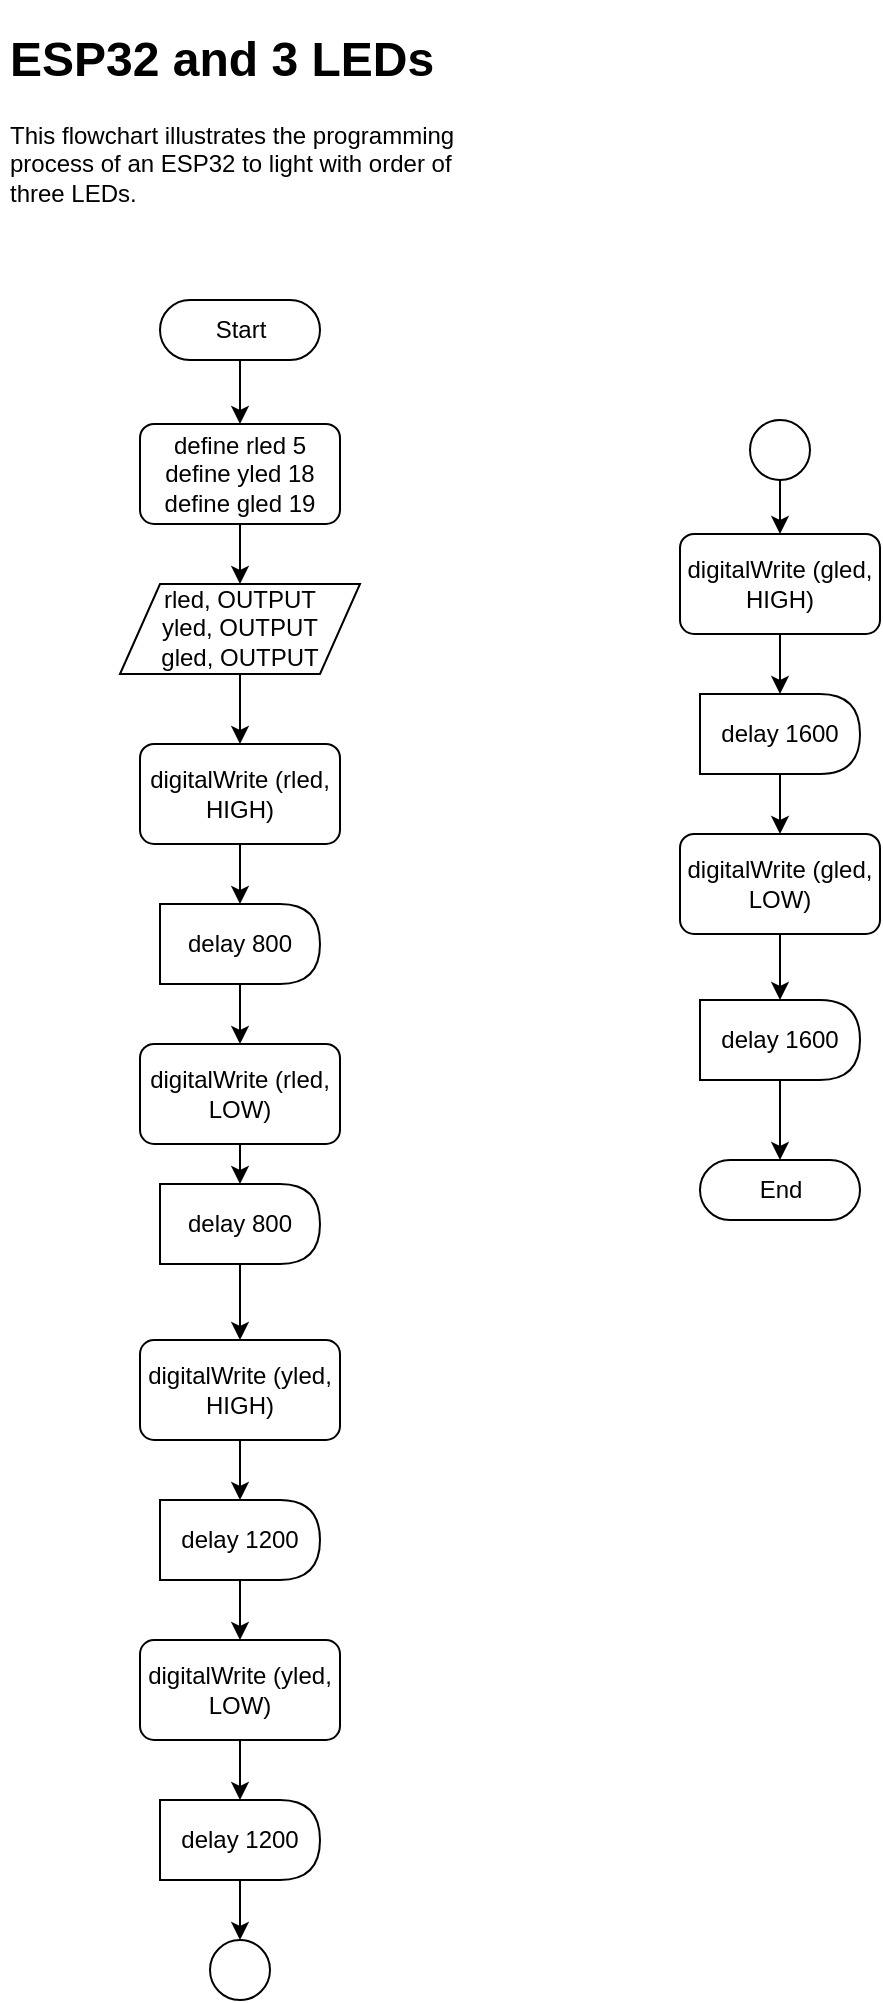 <mxfile version="20.8.21" type="github">
  <diagram name="Page-1" id="zQqQiGpM7OhdZJrF4J4z">
    <mxGraphModel dx="555" dy="718" grid="1" gridSize="10" guides="1" tooltips="1" connect="1" arrows="1" fold="1" page="1" pageScale="1" pageWidth="850" pageHeight="1100" math="0" shadow="0">
      <root>
        <mxCell id="0" />
        <mxCell id="1" parent="0" />
        <mxCell id="sVoT1eoxVnCFGdgfDP2G-1" value="Start" style="html=1;dashed=0;whitespace=wrap;shape=mxgraph.dfd.start" vertex="1" parent="1">
          <mxGeometry x="120" y="180" width="80" height="30" as="geometry" />
        </mxCell>
        <mxCell id="sVoT1eoxVnCFGdgfDP2G-2" value="End" style="html=1;dashed=0;whitespace=wrap;shape=mxgraph.dfd.start" vertex="1" parent="1">
          <mxGeometry x="390" y="610" width="80" height="30" as="geometry" />
        </mxCell>
        <mxCell id="sVoT1eoxVnCFGdgfDP2G-3" value="rled, OUTPUT&lt;br&gt;yled, OUTPUT&lt;br&gt;gled, OUTPUT" style="shape=parallelogram;perimeter=parallelogramPerimeter;whiteSpace=wrap;html=1;fixedSize=1;" vertex="1" parent="1">
          <mxGeometry x="100" y="321.99" width="120" height="45" as="geometry" />
        </mxCell>
        <mxCell id="sVoT1eoxVnCFGdgfDP2G-4" value="define rled 5&lt;br&gt;define yled 18&lt;br&gt;define gled 19" style="rounded=1;whiteSpace=wrap;html=1;absoluteArcSize=1;arcSize=14;strokeWidth=1;" vertex="1" parent="1">
          <mxGeometry x="110" y="241.99" width="100" height="50" as="geometry" />
        </mxCell>
        <mxCell id="sVoT1eoxVnCFGdgfDP2G-5" value="digitalWrite (rled, HIGH)" style="rounded=1;whiteSpace=wrap;html=1;absoluteArcSize=1;arcSize=14;strokeWidth=1;" vertex="1" parent="1">
          <mxGeometry x="110" y="401.99" width="100" height="50" as="geometry" />
        </mxCell>
        <mxCell id="sVoT1eoxVnCFGdgfDP2G-6" value="delay 800" style="shape=delay;whiteSpace=wrap;html=1;strokeWidth=1;" vertex="1" parent="1">
          <mxGeometry x="120" y="481.99" width="80" height="40" as="geometry" />
        </mxCell>
        <mxCell id="sVoT1eoxVnCFGdgfDP2G-7" value="digitalWrite (rled, LOW)" style="rounded=1;whiteSpace=wrap;html=1;absoluteArcSize=1;arcSize=14;strokeWidth=1;" vertex="1" parent="1">
          <mxGeometry x="110" y="551.99" width="100" height="50" as="geometry" />
        </mxCell>
        <mxCell id="sVoT1eoxVnCFGdgfDP2G-8" value="delay 800" style="shape=delay;whiteSpace=wrap;html=1;strokeWidth=1;" vertex="1" parent="1">
          <mxGeometry x="120" y="621.99" width="80" height="40" as="geometry" />
        </mxCell>
        <mxCell id="sVoT1eoxVnCFGdgfDP2G-9" value="" style="endArrow=classic;html=1;rounded=0;entryX=0.5;entryY=0;entryDx=0;entryDy=0;exitX=0.5;exitY=0.5;exitDx=0;exitDy=15;exitPerimeter=0;" edge="1" parent="1" source="sVoT1eoxVnCFGdgfDP2G-1" target="sVoT1eoxVnCFGdgfDP2G-4">
          <mxGeometry width="50" height="50" relative="1" as="geometry">
            <mxPoint x="160" y="170" as="sourcePoint" />
            <mxPoint x="450" y="361.99" as="targetPoint" />
          </mxGeometry>
        </mxCell>
        <mxCell id="sVoT1eoxVnCFGdgfDP2G-10" value="" style="endArrow=classic;html=1;rounded=0;exitX=0.5;exitY=1;exitDx=0;exitDy=0;entryX=0.5;entryY=0;entryDx=0;entryDy=0;" edge="1" parent="1" source="sVoT1eoxVnCFGdgfDP2G-4" target="sVoT1eoxVnCFGdgfDP2G-3">
          <mxGeometry width="50" height="50" relative="1" as="geometry">
            <mxPoint x="170" y="221.99" as="sourcePoint" />
            <mxPoint x="170" y="251.99" as="targetPoint" />
          </mxGeometry>
        </mxCell>
        <mxCell id="sVoT1eoxVnCFGdgfDP2G-11" value="" style="endArrow=classic;html=1;rounded=0;exitX=0.5;exitY=1;exitDx=0;exitDy=0;entryX=0.5;entryY=0;entryDx=0;entryDy=0;" edge="1" parent="1" source="sVoT1eoxVnCFGdgfDP2G-3" target="sVoT1eoxVnCFGdgfDP2G-5">
          <mxGeometry width="50" height="50" relative="1" as="geometry">
            <mxPoint x="180" y="231.99" as="sourcePoint" />
            <mxPoint x="180" y="261.99" as="targetPoint" />
          </mxGeometry>
        </mxCell>
        <mxCell id="sVoT1eoxVnCFGdgfDP2G-12" value="" style="endArrow=classic;html=1;rounded=0;exitX=0.5;exitY=1;exitDx=0;exitDy=0;entryX=0.5;entryY=0;entryDx=0;entryDy=0;" edge="1" parent="1" source="sVoT1eoxVnCFGdgfDP2G-5" target="sVoT1eoxVnCFGdgfDP2G-6">
          <mxGeometry width="50" height="50" relative="1" as="geometry">
            <mxPoint x="190" y="241.99" as="sourcePoint" />
            <mxPoint x="190" y="271.99" as="targetPoint" />
          </mxGeometry>
        </mxCell>
        <mxCell id="sVoT1eoxVnCFGdgfDP2G-13" value="" style="endArrow=classic;html=1;rounded=0;exitX=0.5;exitY=1;exitDx=0;exitDy=0;entryX=0.5;entryY=0;entryDx=0;entryDy=0;" edge="1" parent="1" source="sVoT1eoxVnCFGdgfDP2G-6" target="sVoT1eoxVnCFGdgfDP2G-7">
          <mxGeometry width="50" height="50" relative="1" as="geometry">
            <mxPoint x="200" y="251.99" as="sourcePoint" />
            <mxPoint x="200" y="281.99" as="targetPoint" />
          </mxGeometry>
        </mxCell>
        <mxCell id="sVoT1eoxVnCFGdgfDP2G-14" value="" style="endArrow=classic;html=1;rounded=0;exitX=0.5;exitY=1;exitDx=0;exitDy=0;entryX=0.5;entryY=0;entryDx=0;entryDy=0;" edge="1" parent="1" source="sVoT1eoxVnCFGdgfDP2G-7" target="sVoT1eoxVnCFGdgfDP2G-8">
          <mxGeometry width="50" height="50" relative="1" as="geometry">
            <mxPoint x="210" y="261.99" as="sourcePoint" />
            <mxPoint x="210" y="291.99" as="targetPoint" />
          </mxGeometry>
        </mxCell>
        <mxCell id="sVoT1eoxVnCFGdgfDP2G-15" value="" style="endArrow=classic;html=1;rounded=0;exitX=0.5;exitY=1;exitDx=0;exitDy=0;entryX=0.5;entryY=0;entryDx=0;entryDy=0;" edge="1" parent="1" source="sVoT1eoxVnCFGdgfDP2G-8" target="sVoT1eoxVnCFGdgfDP2G-18">
          <mxGeometry width="50" height="50" relative="1" as="geometry">
            <mxPoint x="220" y="271.99" as="sourcePoint" />
            <mxPoint x="160" y="690" as="targetPoint" />
          </mxGeometry>
        </mxCell>
        <mxCell id="sVoT1eoxVnCFGdgfDP2G-16" value="&lt;h1&gt;ESP32 and 3 LEDs&lt;/h1&gt;&lt;p&gt;This flowchart illustrates the programming process of an ESP32 to light with order of three LEDs.&lt;/p&gt;" style="text;html=1;strokeColor=none;fillColor=none;spacing=5;spacingTop=-20;whiteSpace=wrap;overflow=hidden;rounded=0;" vertex="1" parent="1">
          <mxGeometry x="40" y="40" width="250" height="110" as="geometry" />
        </mxCell>
        <mxCell id="sVoT1eoxVnCFGdgfDP2G-18" value="digitalWrite (yled, HIGH)" style="rounded=1;whiteSpace=wrap;html=1;absoluteArcSize=1;arcSize=14;strokeWidth=1;" vertex="1" parent="1">
          <mxGeometry x="110" y="700" width="100" height="50" as="geometry" />
        </mxCell>
        <mxCell id="sVoT1eoxVnCFGdgfDP2G-19" value="delay 1200" style="shape=delay;whiteSpace=wrap;html=1;strokeWidth=1;" vertex="1" parent="1">
          <mxGeometry x="120" y="780" width="80" height="40" as="geometry" />
        </mxCell>
        <mxCell id="sVoT1eoxVnCFGdgfDP2G-20" value="digitalWrite (yled, LOW)" style="rounded=1;whiteSpace=wrap;html=1;absoluteArcSize=1;arcSize=14;strokeWidth=1;" vertex="1" parent="1">
          <mxGeometry x="110" y="850" width="100" height="50" as="geometry" />
        </mxCell>
        <mxCell id="sVoT1eoxVnCFGdgfDP2G-21" value="delay 1200" style="shape=delay;whiteSpace=wrap;html=1;strokeWidth=1;" vertex="1" parent="1">
          <mxGeometry x="120" y="930" width="80" height="40" as="geometry" />
        </mxCell>
        <mxCell id="sVoT1eoxVnCFGdgfDP2G-22" value="" style="endArrow=classic;html=1;rounded=0;exitX=0.5;exitY=1;exitDx=0;exitDy=0;entryX=0.5;entryY=0;entryDx=0;entryDy=0;" edge="1" parent="1" source="sVoT1eoxVnCFGdgfDP2G-18" target="sVoT1eoxVnCFGdgfDP2G-19">
          <mxGeometry width="50" height="50" relative="1" as="geometry">
            <mxPoint x="190" y="540" as="sourcePoint" />
            <mxPoint x="190" y="570" as="targetPoint" />
          </mxGeometry>
        </mxCell>
        <mxCell id="sVoT1eoxVnCFGdgfDP2G-23" value="" style="endArrow=classic;html=1;rounded=0;exitX=0.5;exitY=1;exitDx=0;exitDy=0;entryX=0.5;entryY=0;entryDx=0;entryDy=0;" edge="1" parent="1" source="sVoT1eoxVnCFGdgfDP2G-19" target="sVoT1eoxVnCFGdgfDP2G-20">
          <mxGeometry width="50" height="50" relative="1" as="geometry">
            <mxPoint x="200" y="550" as="sourcePoint" />
            <mxPoint x="200" y="580" as="targetPoint" />
          </mxGeometry>
        </mxCell>
        <mxCell id="sVoT1eoxVnCFGdgfDP2G-24" value="" style="endArrow=classic;html=1;rounded=0;exitX=0.5;exitY=1;exitDx=0;exitDy=0;entryX=0.5;entryY=0;entryDx=0;entryDy=0;" edge="1" parent="1" source="sVoT1eoxVnCFGdgfDP2G-20" target="sVoT1eoxVnCFGdgfDP2G-21">
          <mxGeometry width="50" height="50" relative="1" as="geometry">
            <mxPoint x="210" y="560" as="sourcePoint" />
            <mxPoint x="210" y="590" as="targetPoint" />
          </mxGeometry>
        </mxCell>
        <mxCell id="sVoT1eoxVnCFGdgfDP2G-32" value="" style="verticalLabelPosition=bottom;verticalAlign=top;html=1;shape=mxgraph.flowchart.on-page_reference;" vertex="1" parent="1">
          <mxGeometry x="145" y="1000" width="30" height="30" as="geometry" />
        </mxCell>
        <mxCell id="sVoT1eoxVnCFGdgfDP2G-33" value="" style="endArrow=classic;html=1;rounded=0;exitX=0.5;exitY=1;exitDx=0;exitDy=0;entryX=0.5;entryY=0;entryDx=0;entryDy=0;entryPerimeter=0;" edge="1" parent="1" source="sVoT1eoxVnCFGdgfDP2G-21" target="sVoT1eoxVnCFGdgfDP2G-32">
          <mxGeometry width="50" height="50" relative="1" as="geometry">
            <mxPoint x="170" y="830" as="sourcePoint" />
            <mxPoint x="170" y="860" as="targetPoint" />
          </mxGeometry>
        </mxCell>
        <mxCell id="sVoT1eoxVnCFGdgfDP2G-34" value="" style="verticalLabelPosition=bottom;verticalAlign=top;html=1;shape=mxgraph.flowchart.on-page_reference;" vertex="1" parent="1">
          <mxGeometry x="415" y="240" width="30" height="30" as="geometry" />
        </mxCell>
        <mxCell id="sVoT1eoxVnCFGdgfDP2G-35" value="" style="endArrow=classic;html=1;rounded=0;exitX=0.5;exitY=1;exitDx=0;exitDy=0;exitPerimeter=0;entryX=0.5;entryY=0;entryDx=0;entryDy=0;" edge="1" parent="1" source="sVoT1eoxVnCFGdgfDP2G-34" target="sVoT1eoxVnCFGdgfDP2G-36">
          <mxGeometry width="50" height="50" relative="1" as="geometry">
            <mxPoint x="170" y="377" as="sourcePoint" />
            <mxPoint x="290" y="300" as="targetPoint" />
          </mxGeometry>
        </mxCell>
        <mxCell id="sVoT1eoxVnCFGdgfDP2G-36" value="digitalWrite (gled, HIGH)" style="rounded=1;whiteSpace=wrap;html=1;absoluteArcSize=1;arcSize=14;strokeWidth=1;" vertex="1" parent="1">
          <mxGeometry x="380" y="296.99" width="100" height="50" as="geometry" />
        </mxCell>
        <mxCell id="sVoT1eoxVnCFGdgfDP2G-37" value="delay 1600" style="shape=delay;whiteSpace=wrap;html=1;strokeWidth=1;" vertex="1" parent="1">
          <mxGeometry x="390" y="376.99" width="80" height="40" as="geometry" />
        </mxCell>
        <mxCell id="sVoT1eoxVnCFGdgfDP2G-38" value="digitalWrite (gled, LOW)" style="rounded=1;whiteSpace=wrap;html=1;absoluteArcSize=1;arcSize=14;strokeWidth=1;" vertex="1" parent="1">
          <mxGeometry x="380" y="446.99" width="100" height="50" as="geometry" />
        </mxCell>
        <mxCell id="sVoT1eoxVnCFGdgfDP2G-43" style="edgeStyle=orthogonalEdgeStyle;rounded=0;orthogonalLoop=1;jettySize=auto;html=1;exitX=0.5;exitY=1;exitDx=0;exitDy=0;entryX=0.5;entryY=0.5;entryDx=0;entryDy=-15;entryPerimeter=0;" edge="1" parent="1" source="sVoT1eoxVnCFGdgfDP2G-39" target="sVoT1eoxVnCFGdgfDP2G-2">
          <mxGeometry relative="1" as="geometry" />
        </mxCell>
        <mxCell id="sVoT1eoxVnCFGdgfDP2G-39" value="delay 1600" style="shape=delay;whiteSpace=wrap;html=1;strokeWidth=1;" vertex="1" parent="1">
          <mxGeometry x="390" y="530" width="80" height="40" as="geometry" />
        </mxCell>
        <mxCell id="sVoT1eoxVnCFGdgfDP2G-40" value="" style="endArrow=classic;html=1;rounded=0;exitX=0.5;exitY=1;exitDx=0;exitDy=0;entryX=0.5;entryY=0;entryDx=0;entryDy=0;" edge="1" parent="1" source="sVoT1eoxVnCFGdgfDP2G-36" target="sVoT1eoxVnCFGdgfDP2G-37">
          <mxGeometry width="50" height="50" relative="1" as="geometry">
            <mxPoint x="460" y="136.99" as="sourcePoint" />
            <mxPoint x="460" y="166.99" as="targetPoint" />
          </mxGeometry>
        </mxCell>
        <mxCell id="sVoT1eoxVnCFGdgfDP2G-41" value="" style="endArrow=classic;html=1;rounded=0;exitX=0.5;exitY=1;exitDx=0;exitDy=0;entryX=0.5;entryY=0;entryDx=0;entryDy=0;" edge="1" parent="1" source="sVoT1eoxVnCFGdgfDP2G-37" target="sVoT1eoxVnCFGdgfDP2G-38">
          <mxGeometry width="50" height="50" relative="1" as="geometry">
            <mxPoint x="470" y="146.99" as="sourcePoint" />
            <mxPoint x="470" y="176.99" as="targetPoint" />
          </mxGeometry>
        </mxCell>
        <mxCell id="sVoT1eoxVnCFGdgfDP2G-42" value="" style="endArrow=classic;html=1;rounded=0;exitX=0.5;exitY=1;exitDx=0;exitDy=0;entryX=0.5;entryY=0;entryDx=0;entryDy=0;" edge="1" parent="1" source="sVoT1eoxVnCFGdgfDP2G-38" target="sVoT1eoxVnCFGdgfDP2G-39">
          <mxGeometry width="50" height="50" relative="1" as="geometry">
            <mxPoint x="480" y="156.99" as="sourcePoint" />
            <mxPoint x="480" y="186.99" as="targetPoint" />
          </mxGeometry>
        </mxCell>
      </root>
    </mxGraphModel>
  </diagram>
</mxfile>
